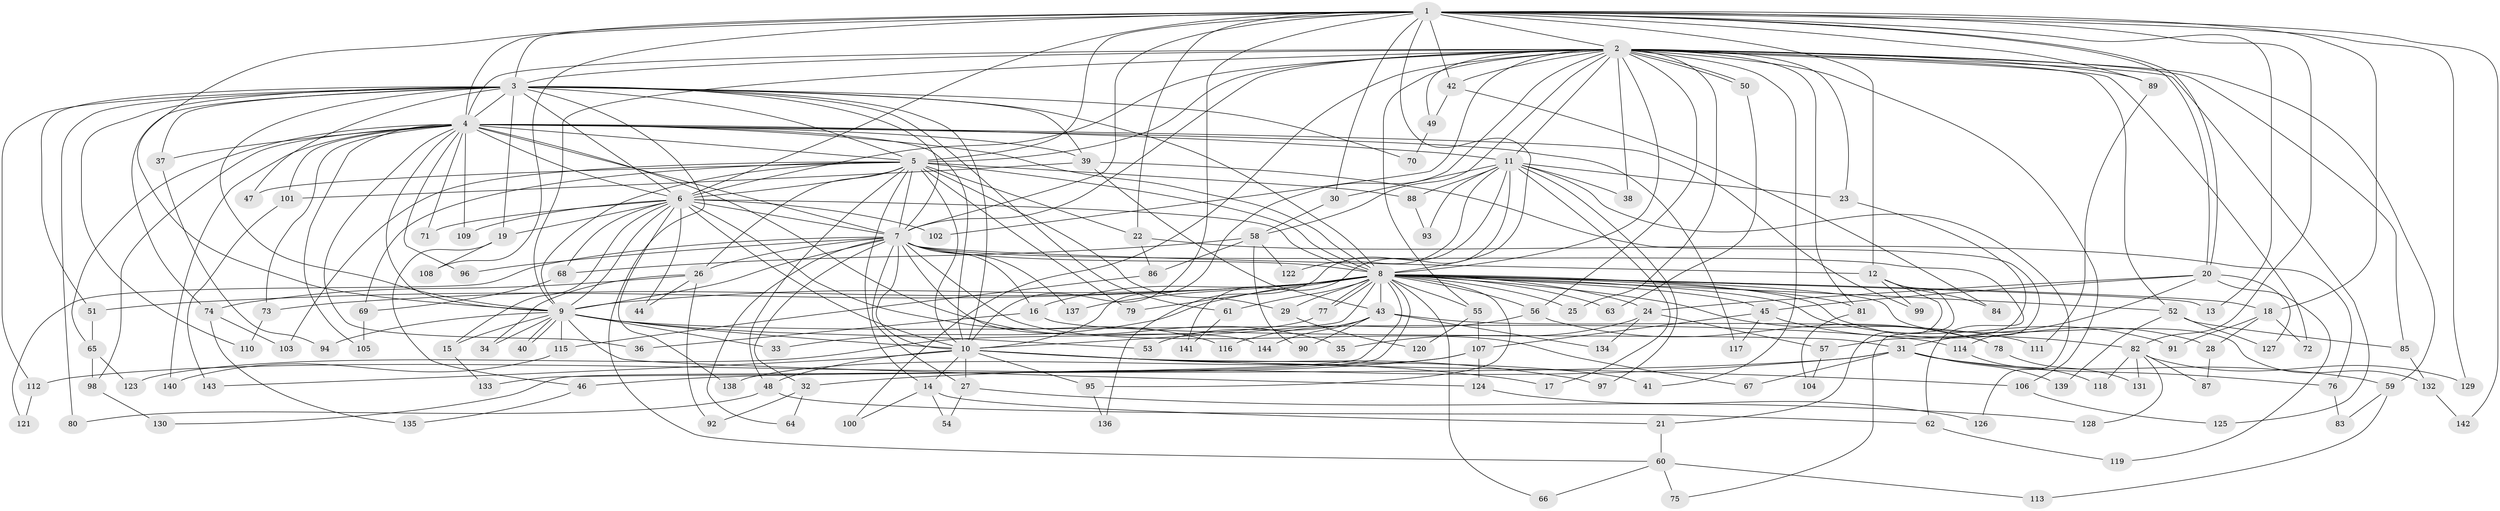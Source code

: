 // coarse degree distribution, {24: 0.008849557522123894, 29: 0.008849557522123894, 27: 0.008849557522123894, 23: 0.008849557522123894, 19: 0.017699115044247787, 15: 0.008849557522123894, 39: 0.008849557522123894, 18: 0.008849557522123894, 12: 0.008849557522123894, 2: 0.504424778761062, 5: 0.04424778761061947, 10: 0.008849557522123894, 4: 0.08849557522123894, 7: 0.035398230088495575, 3: 0.21238938053097345, 8: 0.008849557522123894, 6: 0.008849557522123894}
// Generated by graph-tools (version 1.1) at 2025/51/02/27/25 19:51:43]
// undirected, 144 vertices, 313 edges
graph export_dot {
graph [start="1"]
  node [color=gray90,style=filled];
  1;
  2;
  3;
  4;
  5;
  6;
  7;
  8;
  9;
  10;
  11;
  12;
  13;
  14;
  15;
  16;
  17;
  18;
  19;
  20;
  21;
  22;
  23;
  24;
  25;
  26;
  27;
  28;
  29;
  30;
  31;
  32;
  33;
  34;
  35;
  36;
  37;
  38;
  39;
  40;
  41;
  42;
  43;
  44;
  45;
  46;
  47;
  48;
  49;
  50;
  51;
  52;
  53;
  54;
  55;
  56;
  57;
  58;
  59;
  60;
  61;
  62;
  63;
  64;
  65;
  66;
  67;
  68;
  69;
  70;
  71;
  72;
  73;
  74;
  75;
  76;
  77;
  78;
  79;
  80;
  81;
  82;
  83;
  84;
  85;
  86;
  87;
  88;
  89;
  90;
  91;
  92;
  93;
  94;
  95;
  96;
  97;
  98;
  99;
  100;
  101;
  102;
  103;
  104;
  105;
  106;
  107;
  108;
  109;
  110;
  111;
  112;
  113;
  114;
  115;
  116;
  117;
  118;
  119;
  120;
  121;
  122;
  123;
  124;
  125;
  126;
  127;
  128;
  129;
  130;
  131;
  132;
  133;
  134;
  135;
  136;
  137;
  138;
  139;
  140;
  141;
  142;
  143;
  144;
  1 -- 2;
  1 -- 3;
  1 -- 4;
  1 -- 5;
  1 -- 6;
  1 -- 7;
  1 -- 8;
  1 -- 9;
  1 -- 10;
  1 -- 12;
  1 -- 13;
  1 -- 18;
  1 -- 20;
  1 -- 20;
  1 -- 22;
  1 -- 30;
  1 -- 42;
  1 -- 82;
  1 -- 89;
  1 -- 108;
  1 -- 129;
  1 -- 142;
  2 -- 3;
  2 -- 4;
  2 -- 5;
  2 -- 6;
  2 -- 7;
  2 -- 8;
  2 -- 9;
  2 -- 10;
  2 -- 11;
  2 -- 23;
  2 -- 25;
  2 -- 38;
  2 -- 41;
  2 -- 42;
  2 -- 49;
  2 -- 50;
  2 -- 50;
  2 -- 52;
  2 -- 55;
  2 -- 56;
  2 -- 58;
  2 -- 59;
  2 -- 72;
  2 -- 81;
  2 -- 85;
  2 -- 89;
  2 -- 100;
  2 -- 102;
  2 -- 106;
  2 -- 125;
  3 -- 4;
  3 -- 5;
  3 -- 6;
  3 -- 7;
  3 -- 8;
  3 -- 9;
  3 -- 10;
  3 -- 19;
  3 -- 37;
  3 -- 39;
  3 -- 47;
  3 -- 51;
  3 -- 60;
  3 -- 61;
  3 -- 70;
  3 -- 74;
  3 -- 80;
  3 -- 110;
  3 -- 112;
  4 -- 5;
  4 -- 6;
  4 -- 7;
  4 -- 8;
  4 -- 9;
  4 -- 10;
  4 -- 11;
  4 -- 35;
  4 -- 36;
  4 -- 37;
  4 -- 39;
  4 -- 65;
  4 -- 71;
  4 -- 73;
  4 -- 96;
  4 -- 98;
  4 -- 99;
  4 -- 101;
  4 -- 105;
  4 -- 109;
  4 -- 117;
  4 -- 140;
  5 -- 6;
  5 -- 7;
  5 -- 8;
  5 -- 9;
  5 -- 10;
  5 -- 14;
  5 -- 22;
  5 -- 26;
  5 -- 29;
  5 -- 47;
  5 -- 48;
  5 -- 69;
  5 -- 79;
  5 -- 88;
  5 -- 103;
  6 -- 7;
  6 -- 8;
  6 -- 9;
  6 -- 10;
  6 -- 15;
  6 -- 19;
  6 -- 44;
  6 -- 68;
  6 -- 71;
  6 -- 102;
  6 -- 109;
  6 -- 116;
  6 -- 138;
  7 -- 8;
  7 -- 9;
  7 -- 10;
  7 -- 12;
  7 -- 16;
  7 -- 26;
  7 -- 27;
  7 -- 32;
  7 -- 62;
  7 -- 64;
  7 -- 67;
  7 -- 96;
  7 -- 121;
  7 -- 137;
  7 -- 144;
  8 -- 9;
  8 -- 10;
  8 -- 13;
  8 -- 16;
  8 -- 18;
  8 -- 24;
  8 -- 25;
  8 -- 28;
  8 -- 29;
  8 -- 33;
  8 -- 43;
  8 -- 45;
  8 -- 51;
  8 -- 52;
  8 -- 55;
  8 -- 56;
  8 -- 61;
  8 -- 63;
  8 -- 66;
  8 -- 73;
  8 -- 77;
  8 -- 77;
  8 -- 78;
  8 -- 79;
  8 -- 81;
  8 -- 91;
  8 -- 95;
  8 -- 130;
  8 -- 132;
  8 -- 133;
  8 -- 137;
  9 -- 10;
  9 -- 15;
  9 -- 33;
  9 -- 34;
  9 -- 40;
  9 -- 40;
  9 -- 53;
  9 -- 94;
  9 -- 114;
  9 -- 115;
  9 -- 124;
  10 -- 14;
  10 -- 17;
  10 -- 27;
  10 -- 41;
  10 -- 48;
  10 -- 95;
  10 -- 97;
  10 -- 106;
  10 -- 143;
  11 -- 17;
  11 -- 23;
  11 -- 30;
  11 -- 38;
  11 -- 88;
  11 -- 93;
  11 -- 97;
  11 -- 122;
  11 -- 126;
  11 -- 136;
  11 -- 141;
  12 -- 21;
  12 -- 75;
  12 -- 84;
  12 -- 99;
  14 -- 21;
  14 -- 54;
  14 -- 100;
  15 -- 133;
  16 -- 31;
  16 -- 36;
  18 -- 28;
  18 -- 72;
  18 -- 91;
  19 -- 46;
  19 -- 108;
  20 -- 24;
  20 -- 31;
  20 -- 45;
  20 -- 119;
  20 -- 127;
  21 -- 60;
  22 -- 76;
  22 -- 86;
  23 -- 57;
  24 -- 35;
  24 -- 57;
  24 -- 134;
  26 -- 34;
  26 -- 44;
  26 -- 74;
  26 -- 92;
  27 -- 54;
  27 -- 128;
  28 -- 87;
  29 -- 120;
  30 -- 58;
  31 -- 32;
  31 -- 46;
  31 -- 59;
  31 -- 67;
  31 -- 76;
  31 -- 139;
  32 -- 64;
  32 -- 92;
  37 -- 94;
  39 -- 43;
  39 -- 101;
  39 -- 114;
  42 -- 49;
  42 -- 84;
  43 -- 53;
  43 -- 90;
  43 -- 111;
  43 -- 134;
  43 -- 144;
  45 -- 82;
  45 -- 107;
  45 -- 117;
  46 -- 135;
  48 -- 62;
  48 -- 80;
  49 -- 70;
  50 -- 63;
  51 -- 65;
  52 -- 85;
  52 -- 127;
  52 -- 139;
  55 -- 107;
  55 -- 120;
  56 -- 78;
  56 -- 116;
  57 -- 104;
  58 -- 68;
  58 -- 86;
  58 -- 90;
  58 -- 122;
  59 -- 83;
  59 -- 113;
  60 -- 66;
  60 -- 75;
  60 -- 113;
  61 -- 141;
  62 -- 119;
  65 -- 98;
  65 -- 123;
  68 -- 69;
  69 -- 105;
  73 -- 110;
  74 -- 103;
  74 -- 135;
  76 -- 83;
  77 -- 123;
  78 -- 131;
  81 -- 104;
  82 -- 87;
  82 -- 118;
  82 -- 128;
  82 -- 129;
  82 -- 131;
  85 -- 132;
  86 -- 115;
  88 -- 93;
  89 -- 111;
  95 -- 136;
  98 -- 130;
  101 -- 143;
  106 -- 125;
  107 -- 112;
  107 -- 124;
  107 -- 138;
  112 -- 121;
  114 -- 118;
  115 -- 140;
  124 -- 126;
  132 -- 142;
}
